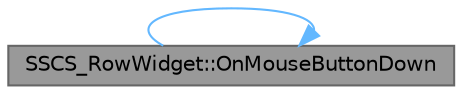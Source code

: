 digraph "SSCS_RowWidget::OnMouseButtonDown"
{
 // INTERACTIVE_SVG=YES
 // LATEX_PDF_SIZE
  bgcolor="transparent";
  edge [fontname=Helvetica,fontsize=10,labelfontname=Helvetica,labelfontsize=10];
  node [fontname=Helvetica,fontsize=10,shape=box,height=0.2,width=0.4];
  rankdir="LR";
  Node1 [id="Node000001",label="SSCS_RowWidget::OnMouseButtonDown",height=0.2,width=0.4,color="gray40", fillcolor="grey60", style="filled", fontcolor="black",tooltip="See SWidget::OnMouseButtonDown."];
  Node1 -> Node1 [id="edge1_Node000001_Node000001",color="steelblue1",style="solid",tooltip=" "];
}
